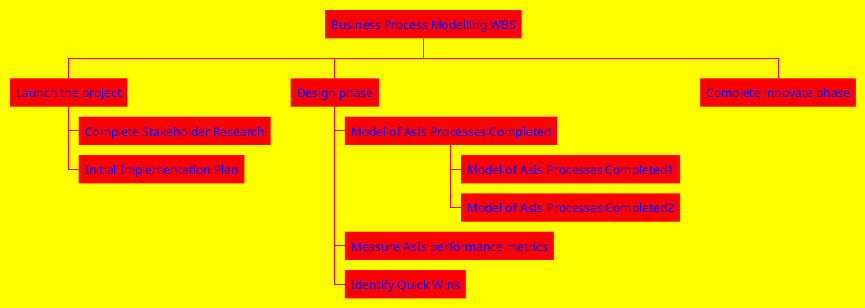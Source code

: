 {
  "sha1": "c8pqw1cepdtk1r3sf55oeam5t4y6ejm",
  "insertion": {
    "when": "2024-06-01T09:03:01.077Z",
    "user": "plantuml@gmail.com"
  }
}
@startwbs
<style>
wbsDiagram {
  root {
    BackgroundColor yellow
    FontColor blue
    LineColor red
    LineThickness 1
    Margin 10
    Padding 6
    Shadowing 0.0
  }
  element {
    BackgroundColor red
  }
}
</style>
* Business Process Modelling WBS
** Launch the project
*** Complete Stakeholder Research
*** Initial Implementation Plan
** Design phase
*** Model of AsIs Processes Completed
**** Model of AsIs Processes Completed1
**** Model of AsIs Processes Completed2
*** Measure AsIs performance metrics
*** Identify Quick Wins
** Complete innovate phase
@endwbs
